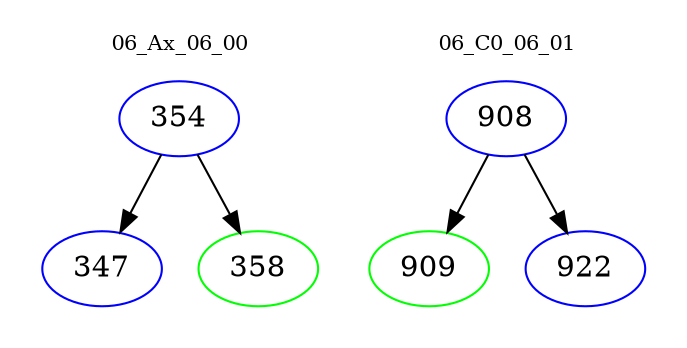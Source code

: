 digraph{
subgraph cluster_0 {
color = white
label = "06_Ax_06_00";
fontsize=10;
T0_354 [label="354", color="blue"]
T0_354 -> T0_347 [color="black"]
T0_347 [label="347", color="blue"]
T0_354 -> T0_358 [color="black"]
T0_358 [label="358", color="green"]
}
subgraph cluster_1 {
color = white
label = "06_C0_06_01";
fontsize=10;
T1_908 [label="908", color="blue"]
T1_908 -> T1_909 [color="black"]
T1_909 [label="909", color="green"]
T1_908 -> T1_922 [color="black"]
T1_922 [label="922", color="blue"]
}
}
